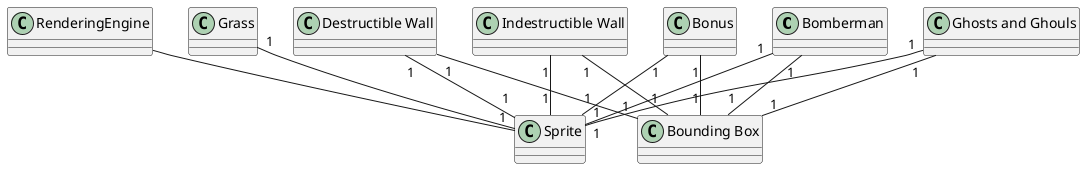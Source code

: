 @startuml

Bomberman "1" -- "1" Sprite
Bomberman "1" -- "1" "Bounding Box"
"Ghosts and Ghouls" "1" -- "1" Sprite
"Ghosts and Ghouls" "1" -- "1" "Bounding Box"
Grass "1" -- "1" Sprite
"Destructible Wall" "1" -- "1" Sprite
"Indestructible Wall" "1" -- "1" Sprite
Bonus "1" -- "1" Sprite
Bonus "1" -- "1" "Bounding Box"
"Indestructible Wall" "1" -- "1" "Bounding Box"
"Destructible Wall" "1" -- "1" "Bounding Box"
RenderingEngine -- Sprite


@enduml
